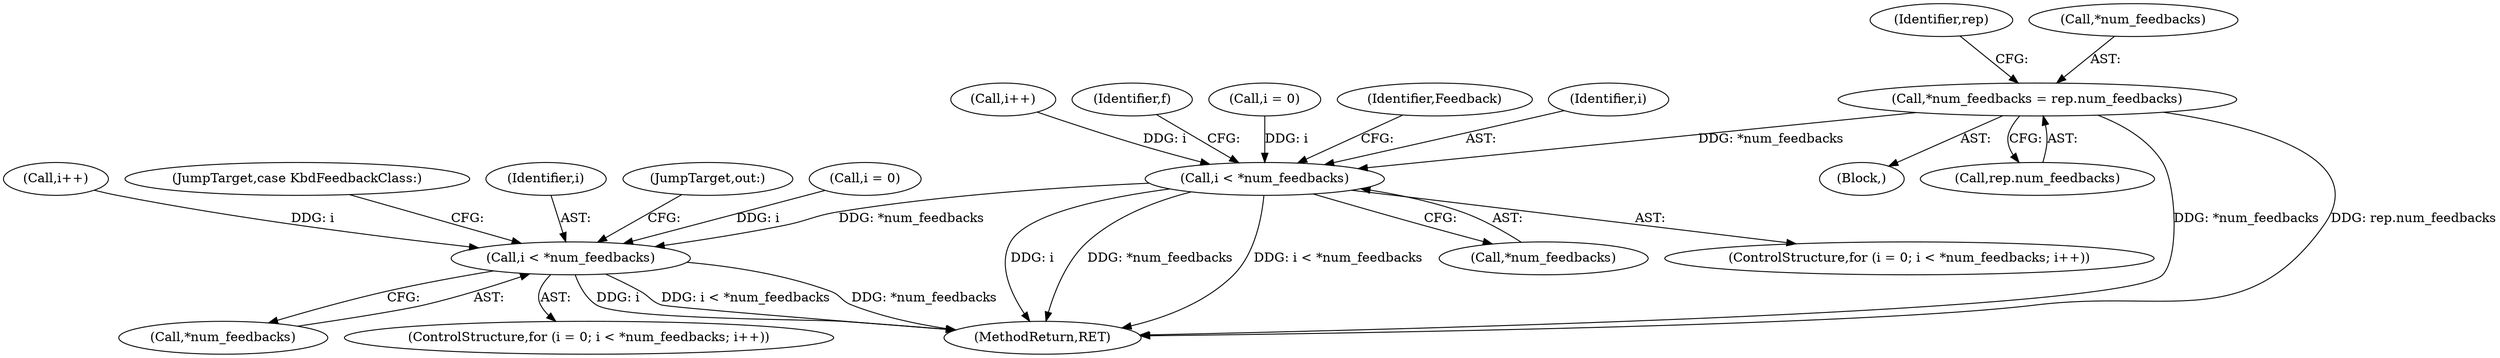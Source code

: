 digraph "0_libXi_19a9cd607de73947fcfb104682f203ffe4e1f4e5_1@pointer" {
"1000188" [label="(Call,*num_feedbacks = rep.num_feedbacks)"];
"1000238" [label="(Call,i < *num_feedbacks)"];
"1000343" [label="(Call,i < *num_feedbacks)"];
"1000242" [label="(Call,i++)"];
"1000181" [label="(Block,)"];
"1000347" [label="(Call,i++)"];
"1000343" [label="(Call,i < *num_feedbacks)"];
"1000345" [label="(Call,*num_feedbacks)"];
"1000197" [label="(Identifier,rep)"];
"1000191" [label="(Call,rep.num_feedbacks)"];
"1000351" [label="(JumpTarget,case KbdFeedbackClass:)"];
"1000188" [label="(Call,*num_feedbacks = rep.num_feedbacks)"];
"1000344" [label="(Identifier,i)"];
"1000737" [label="(MethodReturn,RET)"];
"1000248" [label="(Identifier,f)"];
"1000727" [label="(JumpTarget,out:)"];
"1000340" [label="(Call,i = 0)"];
"1000235" [label="(Call,i = 0)"];
"1000339" [label="(ControlStructure,for (i = 0; i < *num_feedbacks; i++))"];
"1000238" [label="(Call,i < *num_feedbacks)"];
"1000240" [label="(Call,*num_feedbacks)"];
"1000234" [label="(ControlStructure,for (i = 0; i < *num_feedbacks; i++))"];
"1000326" [label="(Identifier,Feedback)"];
"1000189" [label="(Call,*num_feedbacks)"];
"1000239" [label="(Identifier,i)"];
"1000188" -> "1000181"  [label="AST: "];
"1000188" -> "1000191"  [label="CFG: "];
"1000189" -> "1000188"  [label="AST: "];
"1000191" -> "1000188"  [label="AST: "];
"1000197" -> "1000188"  [label="CFG: "];
"1000188" -> "1000737"  [label="DDG: *num_feedbacks"];
"1000188" -> "1000737"  [label="DDG: rep.num_feedbacks"];
"1000188" -> "1000238"  [label="DDG: *num_feedbacks"];
"1000238" -> "1000234"  [label="AST: "];
"1000238" -> "1000240"  [label="CFG: "];
"1000239" -> "1000238"  [label="AST: "];
"1000240" -> "1000238"  [label="AST: "];
"1000248" -> "1000238"  [label="CFG: "];
"1000326" -> "1000238"  [label="CFG: "];
"1000238" -> "1000737"  [label="DDG: i"];
"1000238" -> "1000737"  [label="DDG: *num_feedbacks"];
"1000238" -> "1000737"  [label="DDG: i < *num_feedbacks"];
"1000235" -> "1000238"  [label="DDG: i"];
"1000242" -> "1000238"  [label="DDG: i"];
"1000238" -> "1000343"  [label="DDG: *num_feedbacks"];
"1000343" -> "1000339"  [label="AST: "];
"1000343" -> "1000345"  [label="CFG: "];
"1000344" -> "1000343"  [label="AST: "];
"1000345" -> "1000343"  [label="AST: "];
"1000351" -> "1000343"  [label="CFG: "];
"1000727" -> "1000343"  [label="CFG: "];
"1000343" -> "1000737"  [label="DDG: i"];
"1000343" -> "1000737"  [label="DDG: i < *num_feedbacks"];
"1000343" -> "1000737"  [label="DDG: *num_feedbacks"];
"1000347" -> "1000343"  [label="DDG: i"];
"1000340" -> "1000343"  [label="DDG: i"];
}
